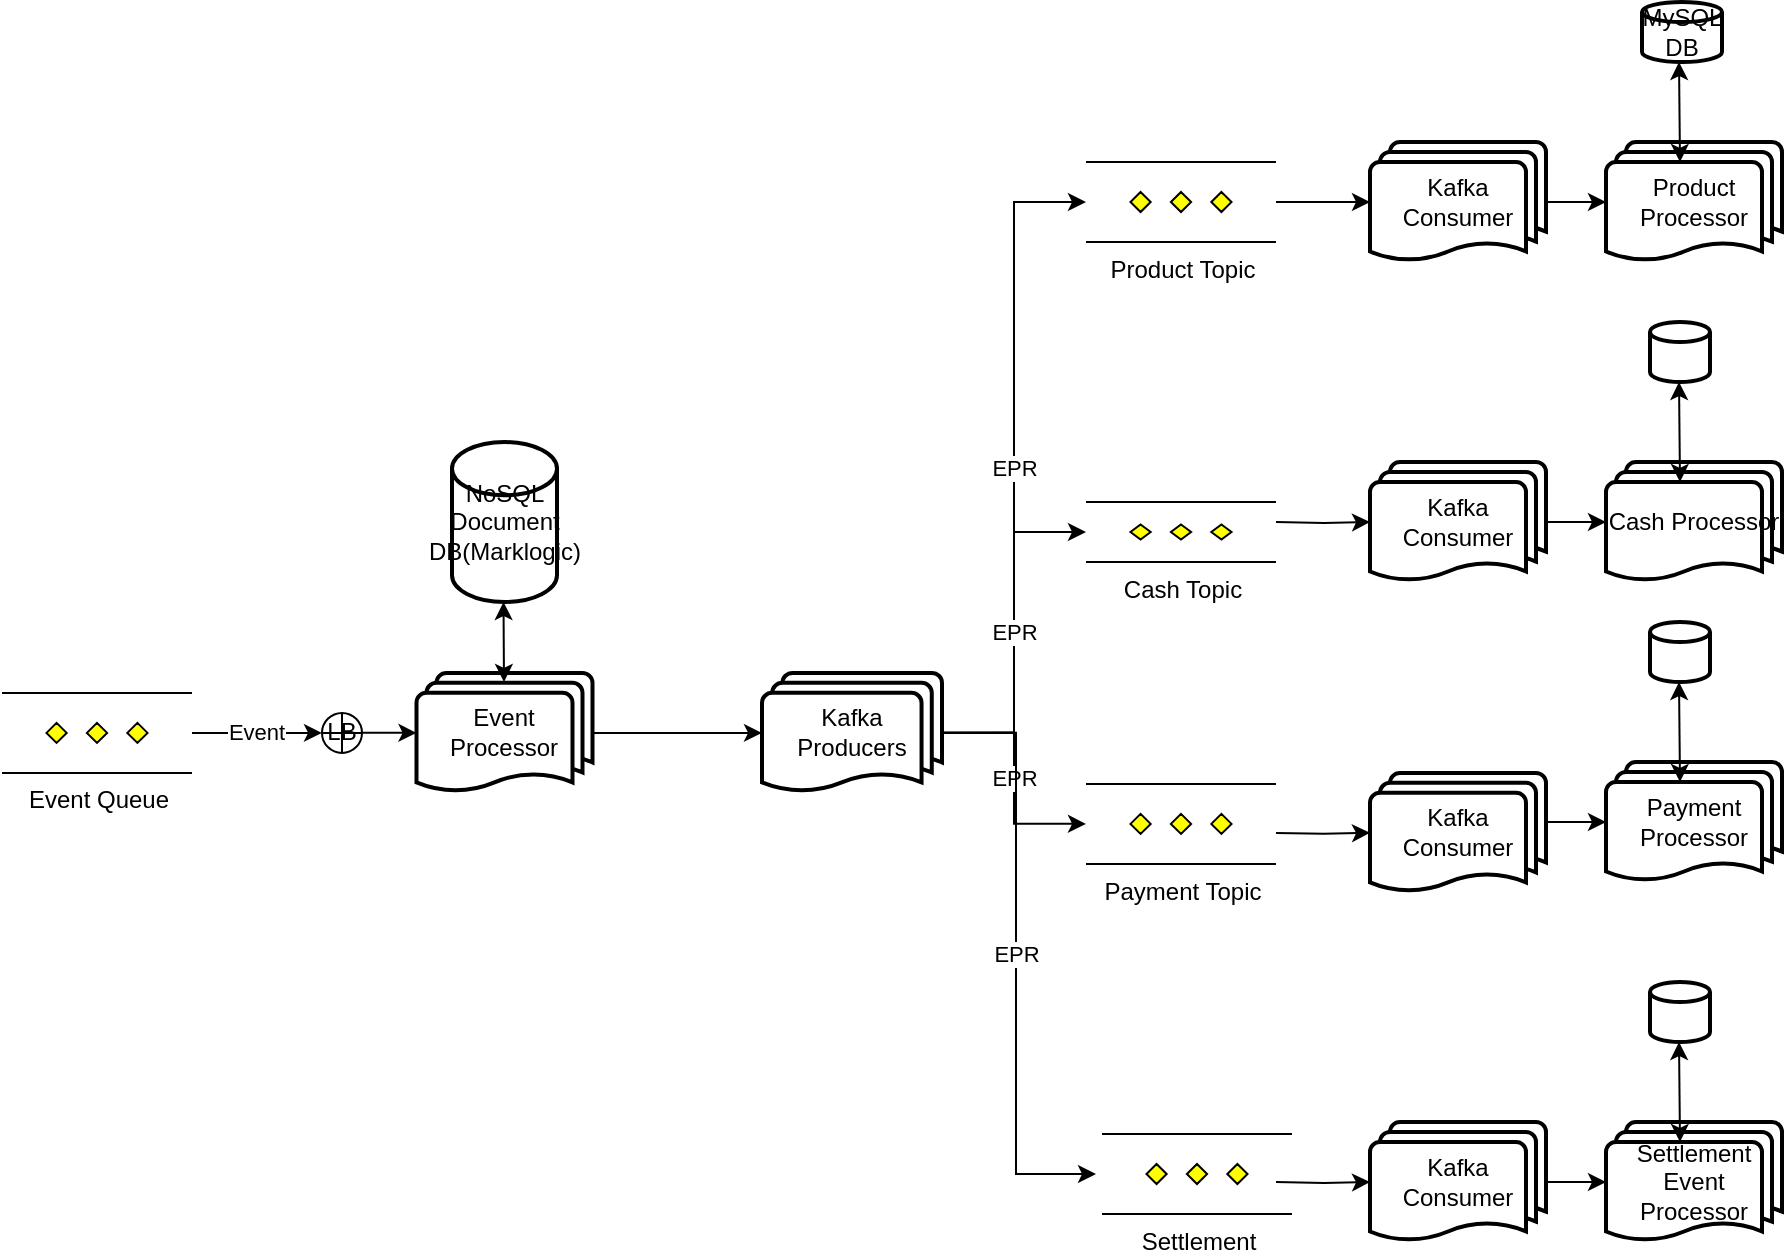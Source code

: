 <mxfile version="15.1.4" type="github" pages="2">
  <diagram id="oL9MQSNbFkMdqf7MfTmI" name="Page-1">
    <mxGraphModel dx="946" dy="1635" grid="1" gridSize="10" guides="1" tooltips="1" connect="1" arrows="1" fold="1" page="1" pageScale="1" pageWidth="827" pageHeight="1169" math="0" shadow="0">
      <root>
        <mxCell id="0" />
        <mxCell id="1" parent="0" />
        <mxCell id="14Od81qQpGycVzDdTx-Z-23" value="Event" style="edgeStyle=orthogonalEdgeStyle;rounded=0;orthogonalLoop=1;jettySize=auto;html=1;exitX=1;exitY=0.5;exitDx=0;exitDy=0;exitPerimeter=0;entryX=0;entryY=0.5;entryDx=0;entryDy=0;" edge="1" parent="1" source="9EhzL9EJCzUO_ZuSx26l-1" target="14Od81qQpGycVzDdTx-Z-19">
          <mxGeometry relative="1" as="geometry" />
        </mxCell>
        <mxCell id="9EhzL9EJCzUO_ZuSx26l-1" value="Event Queue" style="verticalLabelPosition=bottom;verticalAlign=top;html=1;shape=mxgraph.flowchart.parallel_mode;pointerEvents=1" vertex="1" parent="1">
          <mxGeometry y="115.444" width="95" height="40" as="geometry" />
        </mxCell>
        <mxCell id="9EhzL9EJCzUO_ZuSx26l-4" value="NoSQL Document DB(Marklogic)" style="strokeWidth=2;html=1;shape=mxgraph.flowchart.database;whiteSpace=wrap;" vertex="1" parent="1">
          <mxGeometry x="225" y="-10" width="52.5" height="80" as="geometry" />
        </mxCell>
        <mxCell id="14Od81qQpGycVzDdTx-Z-33" style="edgeStyle=orthogonalEdgeStyle;rounded=0;orthogonalLoop=1;jettySize=auto;html=1;exitX=1;exitY=0.5;exitDx=0;exitDy=0;exitPerimeter=0;" edge="1" parent="1" source="9EhzL9EJCzUO_ZuSx26l-8" target="14Od81qQpGycVzDdTx-Z-58">
          <mxGeometry relative="1" as="geometry">
            <mxPoint x="690" y="-130" as="targetPoint" />
          </mxGeometry>
        </mxCell>
        <mxCell id="9EhzL9EJCzUO_ZuSx26l-8" value="Product Topic" style="verticalLabelPosition=bottom;verticalAlign=top;html=1;shape=mxgraph.flowchart.parallel_mode;pointerEvents=1" vertex="1" parent="1">
          <mxGeometry x="542" y="-150" width="95" height="40" as="geometry" />
        </mxCell>
        <mxCell id="9EhzL9EJCzUO_ZuSx26l-9" value="Cash Topic" style="verticalLabelPosition=bottom;verticalAlign=top;html=1;shape=mxgraph.flowchart.parallel_mode;pointerEvents=1" vertex="1" parent="1">
          <mxGeometry x="542" y="20" width="95" height="30" as="geometry" />
        </mxCell>
        <mxCell id="9EhzL9EJCzUO_ZuSx26l-10" value="Payment Topic" style="verticalLabelPosition=bottom;verticalAlign=top;html=1;shape=mxgraph.flowchart.parallel_mode;pointerEvents=1" vertex="1" parent="1">
          <mxGeometry x="542" y="160.94" width="95" height="40" as="geometry" />
        </mxCell>
        <mxCell id="9EhzL9EJCzUO_ZuSx26l-11" value="Settlement" style="verticalLabelPosition=bottom;verticalAlign=top;html=1;shape=mxgraph.flowchart.parallel_mode;pointerEvents=1" vertex="1" parent="1">
          <mxGeometry x="550" y="336" width="95" height="40" as="geometry" />
        </mxCell>
        <mxCell id="14Od81qQpGycVzDdTx-Z-53" value="EPR" style="edgeStyle=orthogonalEdgeStyle;rounded=0;orthogonalLoop=1;jettySize=auto;html=1;entryX=0;entryY=0.5;entryDx=0;entryDy=0;entryPerimeter=0;" edge="1" parent="1" source="14Od81qQpGycVzDdTx-Z-11" target="9EhzL9EJCzUO_ZuSx26l-8">
          <mxGeometry relative="1" as="geometry" />
        </mxCell>
        <mxCell id="14Od81qQpGycVzDdTx-Z-54" value="EPR" style="edgeStyle=orthogonalEdgeStyle;rounded=0;orthogonalLoop=1;jettySize=auto;html=1;entryX=0;entryY=0.5;entryDx=0;entryDy=0;entryPerimeter=0;" edge="1" parent="1" source="14Od81qQpGycVzDdTx-Z-11" target="9EhzL9EJCzUO_ZuSx26l-9">
          <mxGeometry relative="1" as="geometry" />
        </mxCell>
        <mxCell id="14Od81qQpGycVzDdTx-Z-55" value="EPR" style="edgeStyle=orthogonalEdgeStyle;rounded=0;orthogonalLoop=1;jettySize=auto;html=1;exitX=1;exitY=0.5;exitDx=0;exitDy=0;exitPerimeter=0;entryX=0;entryY=0.5;entryDx=0;entryDy=0;entryPerimeter=0;" edge="1" parent="1" source="14Od81qQpGycVzDdTx-Z-11" target="9EhzL9EJCzUO_ZuSx26l-10">
          <mxGeometry relative="1" as="geometry" />
        </mxCell>
        <mxCell id="14Od81qQpGycVzDdTx-Z-56" value="EPR" style="edgeStyle=orthogonalEdgeStyle;rounded=0;orthogonalLoop=1;jettySize=auto;html=1;entryX=0;entryY=0.5;entryDx=0;entryDy=0;entryPerimeter=0;" edge="1" parent="1">
          <mxGeometry relative="1" as="geometry">
            <mxPoint x="467" y="135.4" as="sourcePoint" />
            <mxPoint x="547" y="356" as="targetPoint" />
            <Array as="points">
              <mxPoint x="507" y="135" />
              <mxPoint x="507" y="356" />
            </Array>
          </mxGeometry>
        </mxCell>
        <mxCell id="14Od81qQpGycVzDdTx-Z-11" value="Kafka Producers" style="strokeWidth=2;html=1;shape=mxgraph.flowchart.multi-document;whiteSpace=wrap;" vertex="1" parent="1">
          <mxGeometry x="380" y="105.44" width="90" height="60" as="geometry" />
        </mxCell>
        <mxCell id="14Od81qQpGycVzDdTx-Z-16" value="MySQL DB" style="strokeWidth=2;html=1;shape=mxgraph.flowchart.database;whiteSpace=wrap;" vertex="1" parent="1">
          <mxGeometry x="820" y="-230" width="40" height="30" as="geometry" />
        </mxCell>
        <mxCell id="14Od81qQpGycVzDdTx-Z-24" style="edgeStyle=orthogonalEdgeStyle;rounded=0;orthogonalLoop=1;jettySize=auto;html=1;entryX=0;entryY=0.5;entryDx=0;entryDy=0;entryPerimeter=0;" edge="1" parent="1" source="14Od81qQpGycVzDdTx-Z-19" target="14Od81qQpGycVzDdTx-Z-20">
          <mxGeometry relative="1" as="geometry" />
        </mxCell>
        <mxCell id="14Od81qQpGycVzDdTx-Z-19" value="LB" style="shape=orEllipse;perimeter=ellipsePerimeter;whiteSpace=wrap;html=1;backgroundOutline=1;" vertex="1" parent="1">
          <mxGeometry x="160" y="125.44" width="20" height="20" as="geometry" />
        </mxCell>
        <mxCell id="14Od81qQpGycVzDdTx-Z-22" style="edgeStyle=orthogonalEdgeStyle;rounded=0;orthogonalLoop=1;jettySize=auto;html=1;entryX=0;entryY=0.5;entryDx=0;entryDy=0;entryPerimeter=0;" edge="1" parent="1" source="14Od81qQpGycVzDdTx-Z-20" target="14Od81qQpGycVzDdTx-Z-11">
          <mxGeometry relative="1" as="geometry" />
        </mxCell>
        <mxCell id="14Od81qQpGycVzDdTx-Z-20" value="Event Processor" style="strokeWidth=2;html=1;shape=mxgraph.flowchart.multi-document;whiteSpace=wrap;" vertex="1" parent="1">
          <mxGeometry x="207.25" y="105.44" width="88" height="60" as="geometry" />
        </mxCell>
        <mxCell id="14Od81qQpGycVzDdTx-Z-26" value="Product Processor" style="strokeWidth=2;html=1;shape=mxgraph.flowchart.multi-document;whiteSpace=wrap;" vertex="1" parent="1">
          <mxGeometry x="802" y="-160" width="88" height="60" as="geometry" />
        </mxCell>
        <mxCell id="14Od81qQpGycVzDdTx-Z-30" value="" style="endArrow=classic;startArrow=classic;html=1;" edge="1" parent="1">
          <mxGeometry width="50" height="50" relative="1" as="geometry">
            <mxPoint x="251" y="110" as="sourcePoint" />
            <mxPoint x="250.75" y="70" as="targetPoint" />
            <Array as="points" />
          </mxGeometry>
        </mxCell>
        <mxCell id="14Od81qQpGycVzDdTx-Z-31" value="" style="endArrow=classic;startArrow=classic;html=1;" edge="1" parent="1">
          <mxGeometry width="50" height="50" relative="1" as="geometry">
            <mxPoint x="839" y="-150" as="sourcePoint" />
            <mxPoint x="838.5" y="-200" as="targetPoint" />
          </mxGeometry>
        </mxCell>
        <mxCell id="14Od81qQpGycVzDdTx-Z-34" style="edgeStyle=orthogonalEdgeStyle;rounded=0;orthogonalLoop=1;jettySize=auto;html=1;exitX=1;exitY=0.5;exitDx=0;exitDy=0;entryX=0;entryY=0.5;entryDx=0;entryDy=0;entryPerimeter=0;" edge="1" parent="1" target="14Od81qQpGycVzDdTx-Z-26">
          <mxGeometry relative="1" as="geometry">
            <mxPoint x="772" y="-130" as="sourcePoint" />
          </mxGeometry>
        </mxCell>
        <mxCell id="14Od81qQpGycVzDdTx-Z-36" value="" style="strokeWidth=2;html=1;shape=mxgraph.flowchart.database;whiteSpace=wrap;" vertex="1" parent="1">
          <mxGeometry x="824" y="-70" width="30" height="30" as="geometry" />
        </mxCell>
        <mxCell id="14Od81qQpGycVzDdTx-Z-37" value="Cash Processor" style="strokeWidth=2;html=1;shape=mxgraph.flowchart.multi-document;whiteSpace=wrap;" vertex="1" parent="1">
          <mxGeometry x="802" width="88" height="60" as="geometry" />
        </mxCell>
        <mxCell id="14Od81qQpGycVzDdTx-Z-38" value="" style="endArrow=classic;startArrow=classic;html=1;" edge="1" parent="1">
          <mxGeometry width="50" height="50" relative="1" as="geometry">
            <mxPoint x="839" y="10" as="sourcePoint" />
            <mxPoint x="838.5" y="-40" as="targetPoint" />
          </mxGeometry>
        </mxCell>
        <mxCell id="14Od81qQpGycVzDdTx-Z-39" style="edgeStyle=orthogonalEdgeStyle;rounded=0;orthogonalLoop=1;jettySize=auto;html=1;exitX=1;exitY=0.5;exitDx=0;exitDy=0;entryX=0;entryY=0.5;entryDx=0;entryDy=0;entryPerimeter=0;" edge="1" parent="1" target="14Od81qQpGycVzDdTx-Z-37">
          <mxGeometry relative="1" as="geometry">
            <mxPoint x="772" y="30" as="sourcePoint" />
          </mxGeometry>
        </mxCell>
        <mxCell id="14Od81qQpGycVzDdTx-Z-42" value="" style="strokeWidth=2;html=1;shape=mxgraph.flowchart.database;whiteSpace=wrap;" vertex="1" parent="1">
          <mxGeometry x="824" y="80" width="30" height="30" as="geometry" />
        </mxCell>
        <mxCell id="14Od81qQpGycVzDdTx-Z-43" value="Payment Processor" style="strokeWidth=2;html=1;shape=mxgraph.flowchart.multi-document;whiteSpace=wrap;" vertex="1" parent="1">
          <mxGeometry x="802" y="150" width="88" height="60" as="geometry" />
        </mxCell>
        <mxCell id="14Od81qQpGycVzDdTx-Z-44" value="" style="endArrow=classic;startArrow=classic;html=1;" edge="1" parent="1">
          <mxGeometry width="50" height="50" relative="1" as="geometry">
            <mxPoint x="839" y="160" as="sourcePoint" />
            <mxPoint x="838.5" y="110" as="targetPoint" />
          </mxGeometry>
        </mxCell>
        <mxCell id="14Od81qQpGycVzDdTx-Z-45" style="edgeStyle=orthogonalEdgeStyle;rounded=0;orthogonalLoop=1;jettySize=auto;html=1;exitX=1;exitY=0.5;exitDx=0;exitDy=0;entryX=0;entryY=0.5;entryDx=0;entryDy=0;entryPerimeter=0;" edge="1" parent="1" target="14Od81qQpGycVzDdTx-Z-43">
          <mxGeometry relative="1" as="geometry">
            <mxPoint x="772" y="180" as="sourcePoint" />
          </mxGeometry>
        </mxCell>
        <mxCell id="14Od81qQpGycVzDdTx-Z-48" value="" style="strokeWidth=2;html=1;shape=mxgraph.flowchart.database;whiteSpace=wrap;" vertex="1" parent="1">
          <mxGeometry x="824" y="260" width="30" height="30" as="geometry" />
        </mxCell>
        <mxCell id="14Od81qQpGycVzDdTx-Z-49" value="Settlement Event Processor" style="strokeWidth=2;html=1;shape=mxgraph.flowchart.multi-document;whiteSpace=wrap;" vertex="1" parent="1">
          <mxGeometry x="802" y="330" width="88" height="60" as="geometry" />
        </mxCell>
        <mxCell id="14Od81qQpGycVzDdTx-Z-50" value="" style="endArrow=classic;startArrow=classic;html=1;" edge="1" parent="1">
          <mxGeometry width="50" height="50" relative="1" as="geometry">
            <mxPoint x="839" y="340" as="sourcePoint" />
            <mxPoint x="838.5" y="290" as="targetPoint" />
          </mxGeometry>
        </mxCell>
        <mxCell id="14Od81qQpGycVzDdTx-Z-51" style="edgeStyle=orthogonalEdgeStyle;rounded=0;orthogonalLoop=1;jettySize=auto;html=1;exitX=1;exitY=0.5;exitDx=0;exitDy=0;entryX=0;entryY=0.5;entryDx=0;entryDy=0;entryPerimeter=0;" edge="1" parent="1" target="14Od81qQpGycVzDdTx-Z-49">
          <mxGeometry relative="1" as="geometry">
            <mxPoint x="772" y="360" as="sourcePoint" />
          </mxGeometry>
        </mxCell>
        <mxCell id="14Od81qQpGycVzDdTx-Z-58" value="Kafka Consumer" style="strokeWidth=2;html=1;shape=mxgraph.flowchart.multi-document;whiteSpace=wrap;" vertex="1" parent="1">
          <mxGeometry x="684" y="-160" width="88" height="60" as="geometry" />
        </mxCell>
        <mxCell id="14Od81qQpGycVzDdTx-Z-59" style="edgeStyle=orthogonalEdgeStyle;rounded=0;orthogonalLoop=1;jettySize=auto;html=1;exitX=1;exitY=0.5;exitDx=0;exitDy=0;exitPerimeter=0;" edge="1" parent="1" target="14Od81qQpGycVzDdTx-Z-60">
          <mxGeometry relative="1" as="geometry">
            <mxPoint x="637" y="30" as="sourcePoint" />
            <mxPoint x="690" y="30" as="targetPoint" />
          </mxGeometry>
        </mxCell>
        <mxCell id="14Od81qQpGycVzDdTx-Z-60" value="Kafka Consumer" style="strokeWidth=2;html=1;shape=mxgraph.flowchart.multi-document;whiteSpace=wrap;" vertex="1" parent="1">
          <mxGeometry x="684" width="88" height="60" as="geometry" />
        </mxCell>
        <mxCell id="14Od81qQpGycVzDdTx-Z-61" style="edgeStyle=orthogonalEdgeStyle;rounded=0;orthogonalLoop=1;jettySize=auto;html=1;exitX=1;exitY=0.5;exitDx=0;exitDy=0;exitPerimeter=0;" edge="1" parent="1" target="14Od81qQpGycVzDdTx-Z-62">
          <mxGeometry relative="1" as="geometry">
            <mxPoint x="637" y="185.44" as="sourcePoint" />
            <mxPoint x="690" y="185.44" as="targetPoint" />
          </mxGeometry>
        </mxCell>
        <mxCell id="14Od81qQpGycVzDdTx-Z-62" value="Kafka Consumer" style="strokeWidth=2;html=1;shape=mxgraph.flowchart.multi-document;whiteSpace=wrap;" vertex="1" parent="1">
          <mxGeometry x="684" y="155.44" width="88" height="60" as="geometry" />
        </mxCell>
        <mxCell id="14Od81qQpGycVzDdTx-Z-63" style="edgeStyle=orthogonalEdgeStyle;rounded=0;orthogonalLoop=1;jettySize=auto;html=1;exitX=1;exitY=0.5;exitDx=0;exitDy=0;exitPerimeter=0;" edge="1" parent="1" target="14Od81qQpGycVzDdTx-Z-64">
          <mxGeometry relative="1" as="geometry">
            <mxPoint x="637" y="360" as="sourcePoint" />
            <mxPoint x="690" y="360" as="targetPoint" />
          </mxGeometry>
        </mxCell>
        <mxCell id="14Od81qQpGycVzDdTx-Z-64" value="Kafka Consumer" style="strokeWidth=2;html=1;shape=mxgraph.flowchart.multi-document;whiteSpace=wrap;" vertex="1" parent="1">
          <mxGeometry x="684" y="330" width="88" height="60" as="geometry" />
        </mxCell>
      </root>
    </mxGraphModel>
  </diagram>
  <diagram id="NM8Si0N-zRcYw0cF7MhT" name="Page-2">
    <mxGraphModel dx="946" dy="523" grid="1" gridSize="10" guides="1" tooltips="1" connect="1" arrows="1" fold="1" page="1" pageScale="1" pageWidth="827" pageHeight="1169" math="0" shadow="0">
      <root>
        <mxCell id="SU-h9doNQVmh27OuuSyN-0" />
        <mxCell id="SU-h9doNQVmh27OuuSyN-1" parent="SU-h9doNQVmh27OuuSyN-0" />
      </root>
    </mxGraphModel>
  </diagram>
</mxfile>
